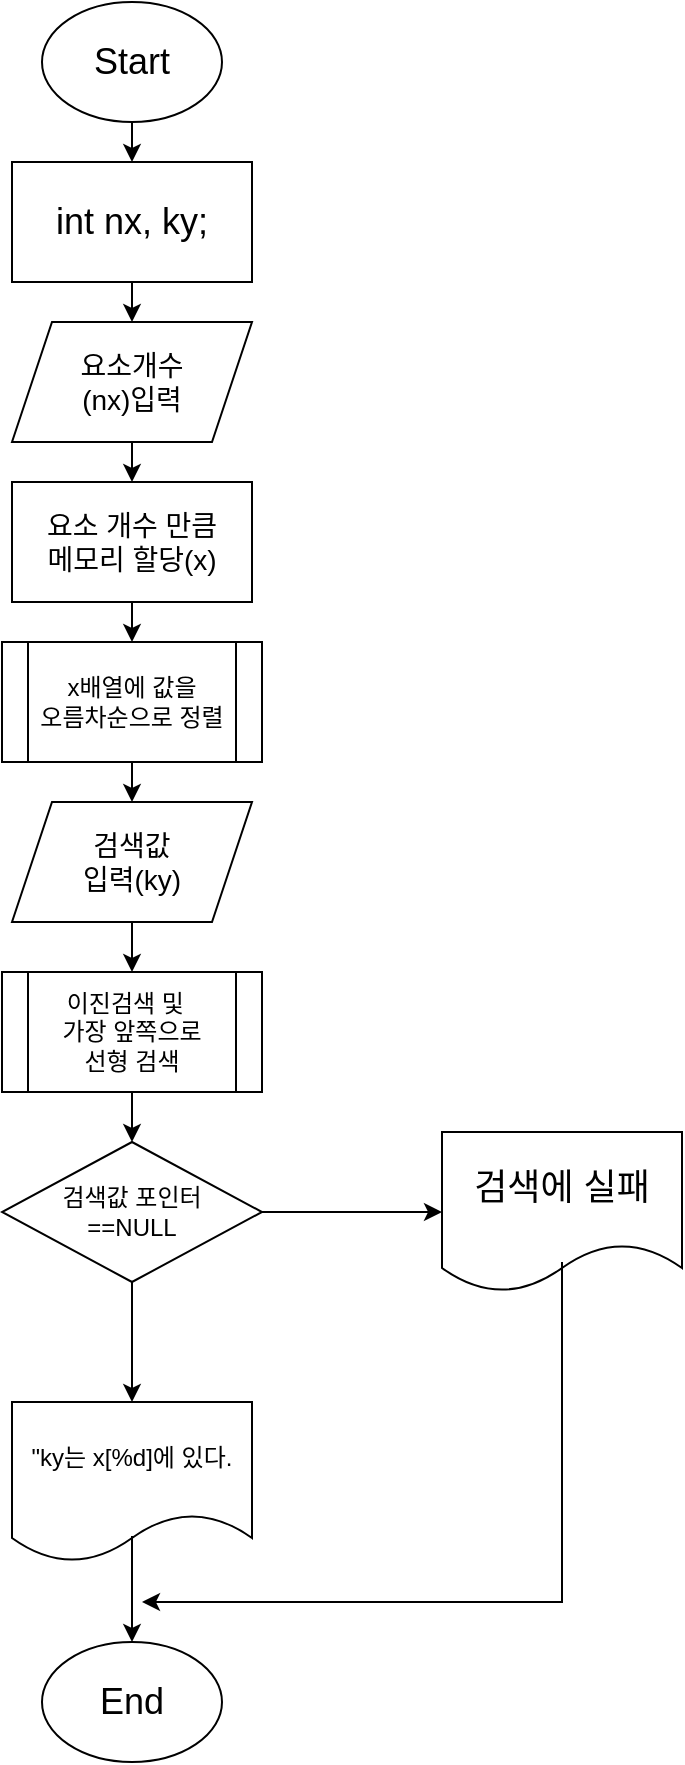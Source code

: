 <mxfile version="21.2.1" type="device">
  <diagram name="페이지-1" id="6ud9axVw_v1jPt3-QDqu">
    <mxGraphModel dx="1434" dy="964" grid="1" gridSize="10" guides="1" tooltips="1" connect="1" arrows="1" fold="1" page="1" pageScale="1" pageWidth="827" pageHeight="1169" math="0" shadow="0">
      <root>
        <mxCell id="0" />
        <mxCell id="1" parent="0" />
        <mxCell id="wjmpW0Cc1qAYsh2L37gM-1" value="&lt;font style=&quot;font-size: 18px;&quot;&gt;Start&lt;/font&gt;" style="ellipse;whiteSpace=wrap;html=1;" vertex="1" parent="1">
          <mxGeometry x="270" y="70" width="90" height="60" as="geometry" />
        </mxCell>
        <mxCell id="wjmpW0Cc1qAYsh2L37gM-2" value="&lt;font style=&quot;font-size: 18px;&quot;&gt;int nx, ky;&lt;/font&gt;" style="rounded=0;whiteSpace=wrap;html=1;" vertex="1" parent="1">
          <mxGeometry x="255" y="150" width="120" height="60" as="geometry" />
        </mxCell>
        <mxCell id="wjmpW0Cc1qAYsh2L37gM-3" value="&lt;font style=&quot;font-size: 14px;&quot;&gt;요소개수&lt;br&gt;(nx)입력&lt;/font&gt;" style="shape=parallelogram;perimeter=parallelogramPerimeter;whiteSpace=wrap;html=1;fixedSize=1;" vertex="1" parent="1">
          <mxGeometry x="255" y="230" width="120" height="60" as="geometry" />
        </mxCell>
        <mxCell id="wjmpW0Cc1qAYsh2L37gM-4" value="&lt;font style=&quot;font-size: 14px;&quot;&gt;요소 개수 만큼 &lt;br&gt;메모리 할당(x)&lt;/font&gt;" style="rounded=0;whiteSpace=wrap;html=1;" vertex="1" parent="1">
          <mxGeometry x="255" y="310" width="120" height="60" as="geometry" />
        </mxCell>
        <mxCell id="wjmpW0Cc1qAYsh2L37gM-6" value="x배열에 값을&lt;br style=&quot;border-color: var(--border-color);&quot;&gt;오름차순으로 정렬" style="shape=process;whiteSpace=wrap;html=1;backgroundOutline=1;" vertex="1" parent="1">
          <mxGeometry x="250" y="390" width="130" height="60" as="geometry" />
        </mxCell>
        <mxCell id="wjmpW0Cc1qAYsh2L37gM-7" value="&lt;span style=&quot;font-size: 14px;&quot;&gt;검색값&lt;br&gt;입력(ky)&lt;/span&gt;" style="shape=parallelogram;perimeter=parallelogramPerimeter;whiteSpace=wrap;html=1;fixedSize=1;" vertex="1" parent="1">
          <mxGeometry x="255" y="470" width="120" height="60" as="geometry" />
        </mxCell>
        <mxCell id="wjmpW0Cc1qAYsh2L37gM-8" value="이진검색 및&amp;nbsp;&amp;nbsp;&lt;br&gt;가장 앞쪽으로 &lt;br&gt;선형 검색" style="shape=process;whiteSpace=wrap;html=1;backgroundOutline=1;" vertex="1" parent="1">
          <mxGeometry x="250" y="555" width="130" height="60" as="geometry" />
        </mxCell>
        <mxCell id="wjmpW0Cc1qAYsh2L37gM-9" value="검색값 포인터&lt;br&gt;==NULL" style="rhombus;whiteSpace=wrap;html=1;" vertex="1" parent="1">
          <mxGeometry x="250" y="640" width="130" height="70" as="geometry" />
        </mxCell>
        <mxCell id="wjmpW0Cc1qAYsh2L37gM-10" value="" style="endArrow=classic;html=1;rounded=0;exitX=0.5;exitY=1;exitDx=0;exitDy=0;entryX=0.5;entryY=0;entryDx=0;entryDy=0;" edge="1" parent="1" source="wjmpW0Cc1qAYsh2L37gM-1" target="wjmpW0Cc1qAYsh2L37gM-2">
          <mxGeometry width="50" height="50" relative="1" as="geometry">
            <mxPoint x="400" y="570" as="sourcePoint" />
            <mxPoint x="450" y="520" as="targetPoint" />
          </mxGeometry>
        </mxCell>
        <mxCell id="wjmpW0Cc1qAYsh2L37gM-11" value="" style="endArrow=classic;html=1;rounded=0;exitX=0.5;exitY=1;exitDx=0;exitDy=0;entryX=0.5;entryY=0;entryDx=0;entryDy=0;" edge="1" parent="1" source="wjmpW0Cc1qAYsh2L37gM-2" target="wjmpW0Cc1qAYsh2L37gM-3">
          <mxGeometry width="50" height="50" relative="1" as="geometry">
            <mxPoint x="325" y="140" as="sourcePoint" />
            <mxPoint x="325" y="160" as="targetPoint" />
          </mxGeometry>
        </mxCell>
        <mxCell id="wjmpW0Cc1qAYsh2L37gM-12" value="" style="endArrow=classic;html=1;rounded=0;exitX=0.5;exitY=1;exitDx=0;exitDy=0;entryX=0.5;entryY=0;entryDx=0;entryDy=0;" edge="1" parent="1" source="wjmpW0Cc1qAYsh2L37gM-3" target="wjmpW0Cc1qAYsh2L37gM-4">
          <mxGeometry width="50" height="50" relative="1" as="geometry">
            <mxPoint x="335" y="150" as="sourcePoint" />
            <mxPoint x="335" y="170" as="targetPoint" />
          </mxGeometry>
        </mxCell>
        <mxCell id="wjmpW0Cc1qAYsh2L37gM-13" value="" style="endArrow=classic;html=1;rounded=0;exitX=0.5;exitY=1;exitDx=0;exitDy=0;entryX=0.5;entryY=0;entryDx=0;entryDy=0;" edge="1" parent="1" source="wjmpW0Cc1qAYsh2L37gM-4" target="wjmpW0Cc1qAYsh2L37gM-6">
          <mxGeometry width="50" height="50" relative="1" as="geometry">
            <mxPoint x="345" y="160" as="sourcePoint" />
            <mxPoint x="345" y="180" as="targetPoint" />
          </mxGeometry>
        </mxCell>
        <mxCell id="wjmpW0Cc1qAYsh2L37gM-14" value="" style="endArrow=classic;html=1;rounded=0;exitX=0.5;exitY=1;exitDx=0;exitDy=0;entryX=0.5;entryY=0;entryDx=0;entryDy=0;" edge="1" parent="1" source="wjmpW0Cc1qAYsh2L37gM-6" target="wjmpW0Cc1qAYsh2L37gM-7">
          <mxGeometry width="50" height="50" relative="1" as="geometry">
            <mxPoint x="355" y="170" as="sourcePoint" />
            <mxPoint x="355" y="190" as="targetPoint" />
          </mxGeometry>
        </mxCell>
        <mxCell id="wjmpW0Cc1qAYsh2L37gM-15" value="" style="endArrow=classic;html=1;rounded=0;exitX=0.5;exitY=1;exitDx=0;exitDy=0;entryX=0.5;entryY=0;entryDx=0;entryDy=0;" edge="1" parent="1" source="wjmpW0Cc1qAYsh2L37gM-7" target="wjmpW0Cc1qAYsh2L37gM-8">
          <mxGeometry width="50" height="50" relative="1" as="geometry">
            <mxPoint x="365" y="180" as="sourcePoint" />
            <mxPoint x="365" y="200" as="targetPoint" />
          </mxGeometry>
        </mxCell>
        <mxCell id="wjmpW0Cc1qAYsh2L37gM-16" value="" style="endArrow=classic;html=1;rounded=0;exitX=0.5;exitY=1;exitDx=0;exitDy=0;entryX=0.5;entryY=0;entryDx=0;entryDy=0;" edge="1" parent="1" source="wjmpW0Cc1qAYsh2L37gM-8" target="wjmpW0Cc1qAYsh2L37gM-9">
          <mxGeometry width="50" height="50" relative="1" as="geometry">
            <mxPoint x="375" y="190" as="sourcePoint" />
            <mxPoint x="375" y="210" as="targetPoint" />
          </mxGeometry>
        </mxCell>
        <mxCell id="wjmpW0Cc1qAYsh2L37gM-17" value="" style="endArrow=classic;html=1;rounded=0;exitX=1;exitY=0.5;exitDx=0;exitDy=0;entryX=0;entryY=0.5;entryDx=0;entryDy=0;" edge="1" parent="1" source="wjmpW0Cc1qAYsh2L37gM-9" target="wjmpW0Cc1qAYsh2L37gM-20">
          <mxGeometry width="50" height="50" relative="1" as="geometry">
            <mxPoint x="385" y="200" as="sourcePoint" />
            <mxPoint x="440" y="675" as="targetPoint" />
          </mxGeometry>
        </mxCell>
        <mxCell id="wjmpW0Cc1qAYsh2L37gM-19" value="" style="endArrow=classic;html=1;rounded=0;exitX=0.5;exitY=1;exitDx=0;exitDy=0;entryX=0.5;entryY=0;entryDx=0;entryDy=0;" edge="1" parent="1" source="wjmpW0Cc1qAYsh2L37gM-9" target="wjmpW0Cc1qAYsh2L37gM-21">
          <mxGeometry width="50" height="50" relative="1" as="geometry">
            <mxPoint x="390" y="685" as="sourcePoint" />
            <mxPoint x="315" y="770" as="targetPoint" />
          </mxGeometry>
        </mxCell>
        <mxCell id="wjmpW0Cc1qAYsh2L37gM-20" value="&lt;font style=&quot;font-size: 18px;&quot;&gt;검색에 실패&lt;/font&gt;" style="shape=document;whiteSpace=wrap;html=1;boundedLbl=1;" vertex="1" parent="1">
          <mxGeometry x="470" y="635" width="120" height="80" as="geometry" />
        </mxCell>
        <mxCell id="wjmpW0Cc1qAYsh2L37gM-21" value="&quot;ky는 x[%d]에 있다." style="shape=document;whiteSpace=wrap;html=1;boundedLbl=1;" vertex="1" parent="1">
          <mxGeometry x="255" y="770" width="120" height="80" as="geometry" />
        </mxCell>
        <mxCell id="wjmpW0Cc1qAYsh2L37gM-22" value="&lt;span style=&quot;font-size: 18px;&quot;&gt;End&lt;/span&gt;" style="ellipse;whiteSpace=wrap;html=1;" vertex="1" parent="1">
          <mxGeometry x="270" y="890" width="90" height="60" as="geometry" />
        </mxCell>
        <mxCell id="wjmpW0Cc1qAYsh2L37gM-23" value="" style="endArrow=classic;html=1;rounded=0;entryX=0.5;entryY=0;entryDx=0;entryDy=0;exitX=0.5;exitY=0.838;exitDx=0;exitDy=0;exitPerimeter=0;" edge="1" parent="1" source="wjmpW0Cc1qAYsh2L37gM-21" target="wjmpW0Cc1qAYsh2L37gM-22">
          <mxGeometry width="50" height="50" relative="1" as="geometry">
            <mxPoint x="310" y="840" as="sourcePoint" />
            <mxPoint x="325" y="780" as="targetPoint" />
          </mxGeometry>
        </mxCell>
        <mxCell id="wjmpW0Cc1qAYsh2L37gM-24" value="" style="endArrow=classic;html=1;rounded=0;exitX=0.5;exitY=0.813;exitDx=0;exitDy=0;exitPerimeter=0;" edge="1" parent="1" source="wjmpW0Cc1qAYsh2L37gM-20">
          <mxGeometry width="50" height="50" relative="1" as="geometry">
            <mxPoint x="530" y="700" as="sourcePoint" />
            <mxPoint x="320" y="870" as="targetPoint" />
            <Array as="points">
              <mxPoint x="530" y="870" />
            </Array>
          </mxGeometry>
        </mxCell>
      </root>
    </mxGraphModel>
  </diagram>
</mxfile>
